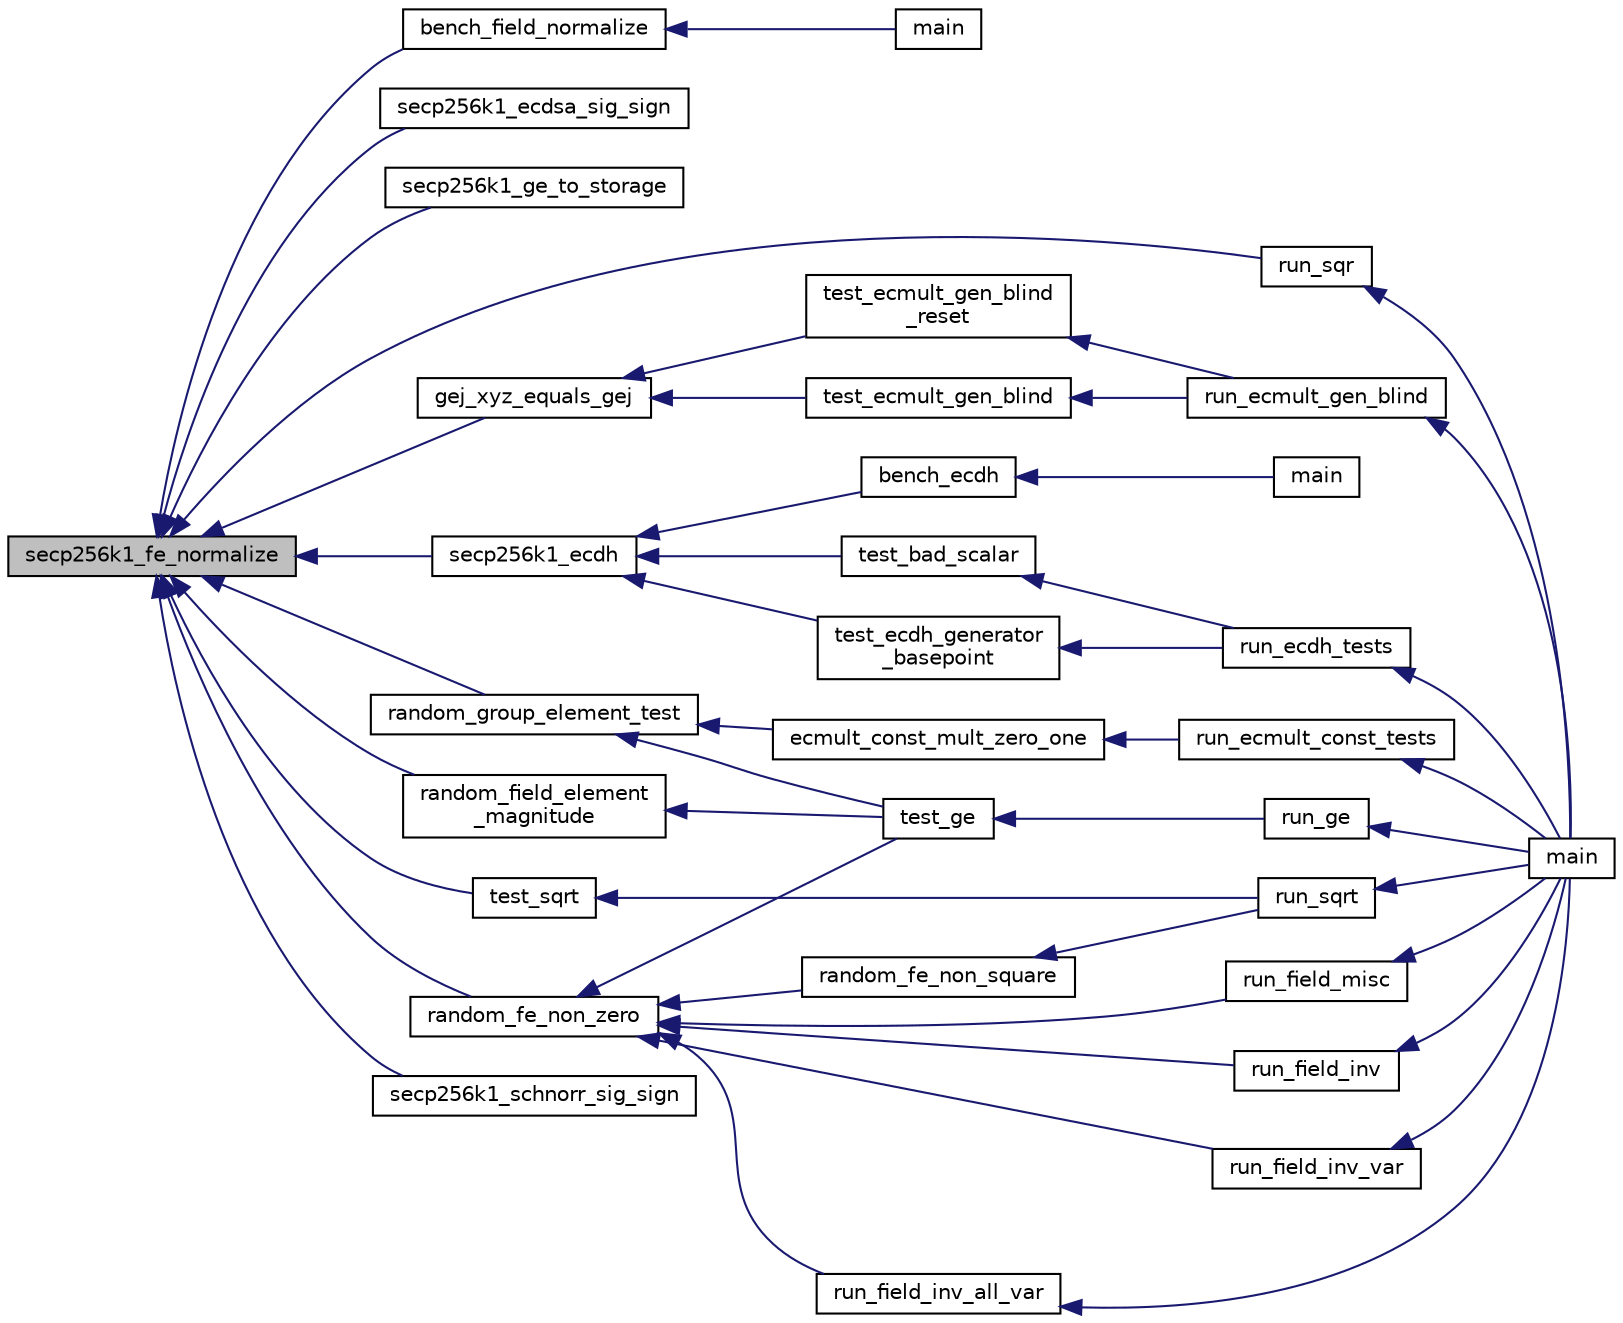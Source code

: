 digraph "secp256k1_fe_normalize"
{
  edge [fontname="Helvetica",fontsize="10",labelfontname="Helvetica",labelfontsize="10"];
  node [fontname="Helvetica",fontsize="10",shape=record];
  rankdir="LR";
  Node1137 [label="secp256k1_fe_normalize",height=0.2,width=0.4,color="black", fillcolor="grey75", style="filled", fontcolor="black"];
  Node1137 -> Node1138 [dir="back",color="midnightblue",fontsize="10",style="solid",fontname="Helvetica"];
  Node1138 [label="bench_field_normalize",height=0.2,width=0.4,color="black", fillcolor="white", style="filled",URL="$d9/d5e/bench__internal_8c.html#ac3485538e4fa9af40a4cef001232ddd3"];
  Node1138 -> Node1139 [dir="back",color="midnightblue",fontsize="10",style="solid",fontname="Helvetica"];
  Node1139 [label="main",height=0.2,width=0.4,color="black", fillcolor="white", style="filled",URL="$d9/d5e/bench__internal_8c.html#a3c04138a5bfe5d72780bb7e82a18e627"];
  Node1137 -> Node1140 [dir="back",color="midnightblue",fontsize="10",style="solid",fontname="Helvetica"];
  Node1140 [label="secp256k1_ecdsa_sig_sign",height=0.2,width=0.4,color="black", fillcolor="white", style="filled",URL="$d5/d27/ecdsa__impl_8h.html#a3eaa1b23550fa2ccf948e67f2c87a330"];
  Node1137 -> Node1141 [dir="back",color="midnightblue",fontsize="10",style="solid",fontname="Helvetica"];
  Node1141 [label="secp256k1_ge_to_storage",height=0.2,width=0.4,color="black", fillcolor="white", style="filled",URL="$d6/d60/group__impl_8h.html#ad6499ae629f998e50d8614869ee3c67f"];
  Node1137 -> Node1142 [dir="back",color="midnightblue",fontsize="10",style="solid",fontname="Helvetica"];
  Node1142 [label="secp256k1_ecdh",height=0.2,width=0.4,color="black", fillcolor="white", style="filled",URL="$d1/d4c/ecdh_2main__impl_8h.html#aeb1a1fa5ba08b7f43e5f60a1bf2cb76d",tooltip="Compute an EC Diffie-Hellman secret in constant time Returns: 1: exponentiation was successful 0: sca..."];
  Node1142 -> Node1143 [dir="back",color="midnightblue",fontsize="10",style="solid",fontname="Helvetica"];
  Node1143 [label="bench_ecdh",height=0.2,width=0.4,color="black", fillcolor="white", style="filled",URL="$da/d1c/bench__ecdh_8c.html#a859eabd44b49e17c9450975ea03c4a0c"];
  Node1143 -> Node1144 [dir="back",color="midnightblue",fontsize="10",style="solid",fontname="Helvetica"];
  Node1144 [label="main",height=0.2,width=0.4,color="black", fillcolor="white", style="filled",URL="$da/d1c/bench__ecdh_8c.html#a840291bc02cba5474a4cb46a9b9566fe"];
  Node1142 -> Node1145 [dir="back",color="midnightblue",fontsize="10",style="solid",fontname="Helvetica"];
  Node1145 [label="test_ecdh_generator\l_basepoint",height=0.2,width=0.4,color="black", fillcolor="white", style="filled",URL="$d5/d65/ecdh_2tests__impl_8h.html#ab13157e14f777c18f14fefc834d067c5"];
  Node1145 -> Node1146 [dir="back",color="midnightblue",fontsize="10",style="solid",fontname="Helvetica"];
  Node1146 [label="run_ecdh_tests",height=0.2,width=0.4,color="black", fillcolor="white", style="filled",URL="$d5/d65/ecdh_2tests__impl_8h.html#aab6cd779f0b87dc8a7afdf4eaf873407"];
  Node1146 -> Node1147 [dir="back",color="midnightblue",fontsize="10",style="solid",fontname="Helvetica"];
  Node1147 [label="main",height=0.2,width=0.4,color="black", fillcolor="white", style="filled",URL="$d5/d7f/tests_8c.html#a3c04138a5bfe5d72780bb7e82a18e627"];
  Node1142 -> Node1148 [dir="back",color="midnightblue",fontsize="10",style="solid",fontname="Helvetica"];
  Node1148 [label="test_bad_scalar",height=0.2,width=0.4,color="black", fillcolor="white", style="filled",URL="$d5/d65/ecdh_2tests__impl_8h.html#a505bff7cea922e6d8aa4f7525cfd191a"];
  Node1148 -> Node1146 [dir="back",color="midnightblue",fontsize="10",style="solid",fontname="Helvetica"];
  Node1137 -> Node1149 [dir="back",color="midnightblue",fontsize="10",style="solid",fontname="Helvetica"];
  Node1149 [label="secp256k1_schnorr_sig_sign",height=0.2,width=0.4,color="black", fillcolor="white", style="filled",URL="$d9/d8b/schnorr__impl_8h.html#ab58ca77446a7d8daff985d07d43e7175",tooltip="Custom Schnorr-based signature scheme. "];
  Node1137 -> Node1150 [dir="back",color="midnightblue",fontsize="10",style="solid",fontname="Helvetica"];
  Node1150 [label="random_field_element\l_magnitude",height=0.2,width=0.4,color="black", fillcolor="white", style="filled",URL="$d5/d7f/tests_8c.html#a4ae0ffabe31b809b14bc5e14e3f4e953"];
  Node1150 -> Node1151 [dir="back",color="midnightblue",fontsize="10",style="solid",fontname="Helvetica"];
  Node1151 [label="test_ge",height=0.2,width=0.4,color="black", fillcolor="white", style="filled",URL="$d5/d7f/tests_8c.html#a3084bb11900a5e4d33115904d0ceb847"];
  Node1151 -> Node1152 [dir="back",color="midnightblue",fontsize="10",style="solid",fontname="Helvetica"];
  Node1152 [label="run_ge",height=0.2,width=0.4,color="black", fillcolor="white", style="filled",URL="$d5/d7f/tests_8c.html#aa7ad70a73e9a44f0b9486ffe6f46ca39"];
  Node1152 -> Node1147 [dir="back",color="midnightblue",fontsize="10",style="solid",fontname="Helvetica"];
  Node1137 -> Node1153 [dir="back",color="midnightblue",fontsize="10",style="solid",fontname="Helvetica"];
  Node1153 [label="random_group_element_test",height=0.2,width=0.4,color="black", fillcolor="white", style="filled",URL="$d5/d7f/tests_8c.html#a63a7c68b6b72356c59cfdaaab131c73b"];
  Node1153 -> Node1151 [dir="back",color="midnightblue",fontsize="10",style="solid",fontname="Helvetica"];
  Node1153 -> Node1154 [dir="back",color="midnightblue",fontsize="10",style="solid",fontname="Helvetica"];
  Node1154 [label="ecmult_const_mult_zero_one",height=0.2,width=0.4,color="black", fillcolor="white", style="filled",URL="$d5/d7f/tests_8c.html#aa7d1b408b3e21121300c1a6348251ab2"];
  Node1154 -> Node1155 [dir="back",color="midnightblue",fontsize="10",style="solid",fontname="Helvetica"];
  Node1155 [label="run_ecmult_const_tests",height=0.2,width=0.4,color="black", fillcolor="white", style="filled",URL="$d5/d7f/tests_8c.html#af69d927b217be17f076754b9d4e4f326"];
  Node1155 -> Node1147 [dir="back",color="midnightblue",fontsize="10",style="solid",fontname="Helvetica"];
  Node1137 -> Node1156 [dir="back",color="midnightblue",fontsize="10",style="solid",fontname="Helvetica"];
  Node1156 [label="random_fe_non_zero",height=0.2,width=0.4,color="black", fillcolor="white", style="filled",URL="$d5/d7f/tests_8c.html#a7f2c9aa1daa06bbd70798f8b8a6d978a"];
  Node1156 -> Node1157 [dir="back",color="midnightblue",fontsize="10",style="solid",fontname="Helvetica"];
  Node1157 [label="random_fe_non_square",height=0.2,width=0.4,color="black", fillcolor="white", style="filled",URL="$d5/d7f/tests_8c.html#acb56afe8a17a3048470c0c299150a36a"];
  Node1157 -> Node1158 [dir="back",color="midnightblue",fontsize="10",style="solid",fontname="Helvetica"];
  Node1158 [label="run_sqrt",height=0.2,width=0.4,color="black", fillcolor="white", style="filled",URL="$d5/d7f/tests_8c.html#a9f14566c39814625ca83d68d1dddb684"];
  Node1158 -> Node1147 [dir="back",color="midnightblue",fontsize="10",style="solid",fontname="Helvetica"];
  Node1156 -> Node1159 [dir="back",color="midnightblue",fontsize="10",style="solid",fontname="Helvetica"];
  Node1159 [label="run_field_misc",height=0.2,width=0.4,color="black", fillcolor="white", style="filled",URL="$d5/d7f/tests_8c.html#a407b4cff8cbc365e753f2a1d70b45f81"];
  Node1159 -> Node1147 [dir="back",color="midnightblue",fontsize="10",style="solid",fontname="Helvetica"];
  Node1156 -> Node1160 [dir="back",color="midnightblue",fontsize="10",style="solid",fontname="Helvetica"];
  Node1160 [label="run_field_inv",height=0.2,width=0.4,color="black", fillcolor="white", style="filled",URL="$d5/d7f/tests_8c.html#ad636c10e982fafdb8f6ddeb3d1424b2d"];
  Node1160 -> Node1147 [dir="back",color="midnightblue",fontsize="10",style="solid",fontname="Helvetica"];
  Node1156 -> Node1161 [dir="back",color="midnightblue",fontsize="10",style="solid",fontname="Helvetica"];
  Node1161 [label="run_field_inv_var",height=0.2,width=0.4,color="black", fillcolor="white", style="filled",URL="$d5/d7f/tests_8c.html#ad83214628412557c86e3c1d01270c83a"];
  Node1161 -> Node1147 [dir="back",color="midnightblue",fontsize="10",style="solid",fontname="Helvetica"];
  Node1156 -> Node1162 [dir="back",color="midnightblue",fontsize="10",style="solid",fontname="Helvetica"];
  Node1162 [label="run_field_inv_all_var",height=0.2,width=0.4,color="black", fillcolor="white", style="filled",URL="$d5/d7f/tests_8c.html#afb738ef4c7077ce703c56beefcb29653"];
  Node1162 -> Node1147 [dir="back",color="midnightblue",fontsize="10",style="solid",fontname="Helvetica"];
  Node1156 -> Node1151 [dir="back",color="midnightblue",fontsize="10",style="solid",fontname="Helvetica"];
  Node1137 -> Node1163 [dir="back",color="midnightblue",fontsize="10",style="solid",fontname="Helvetica"];
  Node1163 [label="run_sqr",height=0.2,width=0.4,color="black", fillcolor="white", style="filled",URL="$d5/d7f/tests_8c.html#aebe6e77bbe66e58eb7d0230d9506dc61"];
  Node1163 -> Node1147 [dir="back",color="midnightblue",fontsize="10",style="solid",fontname="Helvetica"];
  Node1137 -> Node1164 [dir="back",color="midnightblue",fontsize="10",style="solid",fontname="Helvetica"];
  Node1164 [label="test_sqrt",height=0.2,width=0.4,color="black", fillcolor="white", style="filled",URL="$d5/d7f/tests_8c.html#a42744351538fd01fc266d1cac41401a8"];
  Node1164 -> Node1158 [dir="back",color="midnightblue",fontsize="10",style="solid",fontname="Helvetica"];
  Node1137 -> Node1165 [dir="back",color="midnightblue",fontsize="10",style="solid",fontname="Helvetica"];
  Node1165 [label="gej_xyz_equals_gej",height=0.2,width=0.4,color="black", fillcolor="white", style="filled",URL="$d5/d7f/tests_8c.html#a9ce0d67d2ba57bdc32e660cafcaaef2f"];
  Node1165 -> Node1166 [dir="back",color="midnightblue",fontsize="10",style="solid",fontname="Helvetica"];
  Node1166 [label="test_ecmult_gen_blind",height=0.2,width=0.4,color="black", fillcolor="white", style="filled",URL="$d5/d7f/tests_8c.html#ab353fbc77d15cd48e25d995ea3f33795"];
  Node1166 -> Node1167 [dir="back",color="midnightblue",fontsize="10",style="solid",fontname="Helvetica"];
  Node1167 [label="run_ecmult_gen_blind",height=0.2,width=0.4,color="black", fillcolor="white", style="filled",URL="$d5/d7f/tests_8c.html#ac3003b8a1d7eed5ebb0497a3f0dd97b6"];
  Node1167 -> Node1147 [dir="back",color="midnightblue",fontsize="10",style="solid",fontname="Helvetica"];
  Node1165 -> Node1168 [dir="back",color="midnightblue",fontsize="10",style="solid",fontname="Helvetica"];
  Node1168 [label="test_ecmult_gen_blind\l_reset",height=0.2,width=0.4,color="black", fillcolor="white", style="filled",URL="$d5/d7f/tests_8c.html#a375b2994cf6e867644abdf5ae3f93abe"];
  Node1168 -> Node1167 [dir="back",color="midnightblue",fontsize="10",style="solid",fontname="Helvetica"];
}
